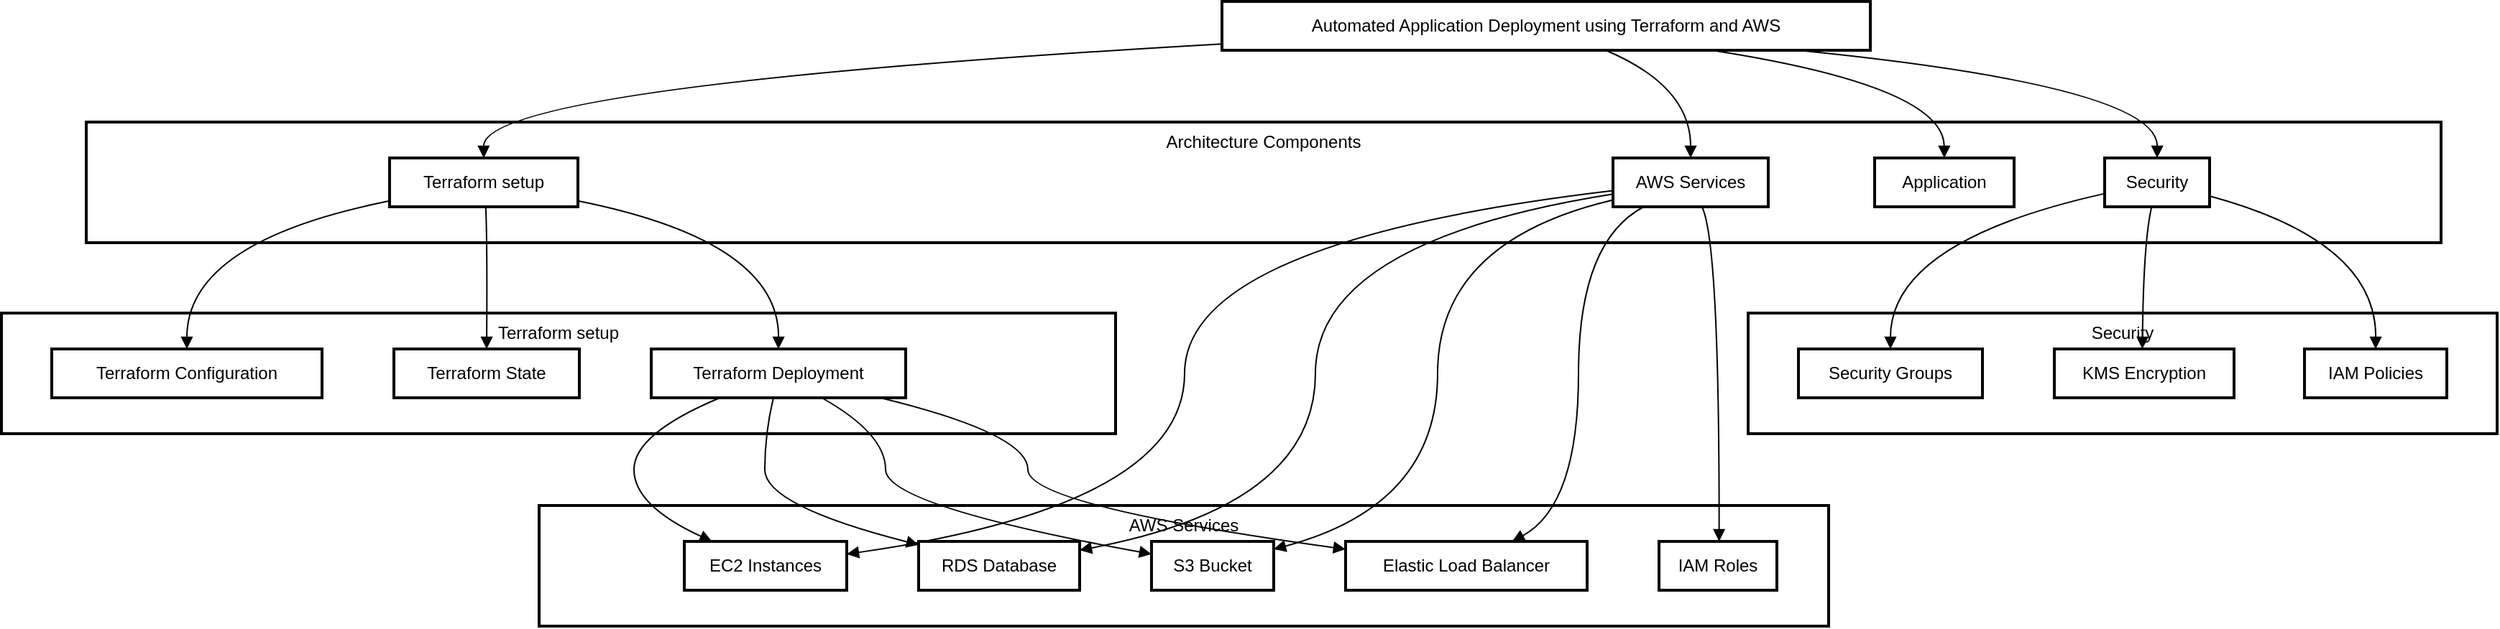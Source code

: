 <mxfile version="24.7.5">
  <diagram name="Page-1" id="X1DlVhuRWVqJeIuppRjV">
    <mxGraphModel>
      <root>
        <mxCell id="0" />
        <mxCell id="1" parent="0" />
        <mxCell id="2" value="Security" style="whiteSpace=wrap;strokeWidth=2;verticalAlign=top;" vertex="1" parent="1">
          <mxGeometry x="1215" y="217" width="521" height="84" as="geometry" />
        </mxCell>
        <mxCell id="3" value="Security Groups" style="whiteSpace=wrap;strokeWidth=2;" vertex="1" parent="1">
          <mxGeometry x="1250" y="242" width="128" height="34" as="geometry" />
        </mxCell>
        <mxCell id="4" value="KMS Encryption" style="whiteSpace=wrap;strokeWidth=2;" vertex="1" parent="1">
          <mxGeometry x="1428" y="242" width="125" height="34" as="geometry" />
        </mxCell>
        <mxCell id="5" value="IAM Policies" style="whiteSpace=wrap;strokeWidth=2;" vertex="1" parent="1">
          <mxGeometry x="1602" y="242" width="99" height="34" as="geometry" />
        </mxCell>
        <mxCell id="6" value="AWS Services" style="whiteSpace=wrap;strokeWidth=2;verticalAlign=top;" vertex="1" parent="1">
          <mxGeometry x="374" y="351" width="897" height="84" as="geometry" />
        </mxCell>
        <mxCell id="7" value="EC2 Instances" style="whiteSpace=wrap;strokeWidth=2;" vertex="1" parent="1">
          <mxGeometry x="475" y="376" width="113" height="34" as="geometry" />
        </mxCell>
        <mxCell id="8" value="RDS Database" style="whiteSpace=wrap;strokeWidth=2;" vertex="1" parent="1">
          <mxGeometry x="638" y="376" width="112" height="34" as="geometry" />
        </mxCell>
        <mxCell id="9" value="S3 Bucket" style="whiteSpace=wrap;strokeWidth=2;" vertex="1" parent="1">
          <mxGeometry x="800" y="376" width="85" height="34" as="geometry" />
        </mxCell>
        <mxCell id="10" value="Elastic Load Balancer" style="whiteSpace=wrap;strokeWidth=2;" vertex="1" parent="1">
          <mxGeometry x="935" y="376" width="168" height="34" as="geometry" />
        </mxCell>
        <mxCell id="11" value="IAM Roles" style="whiteSpace=wrap;strokeWidth=2;" vertex="1" parent="1">
          <mxGeometry x="1153" y="376" width="82" height="34" as="geometry" />
        </mxCell>
        <mxCell id="12" value="Terraform setup" style="whiteSpace=wrap;strokeWidth=2;verticalAlign=top;" vertex="1" parent="1">
          <mxGeometry y="217" width="775" height="84" as="geometry" />
        </mxCell>
        <mxCell id="13" value="Terraform Configuration" style="whiteSpace=wrap;strokeWidth=2;" vertex="1" parent="1">
          <mxGeometry x="35" y="242" width="188" height="34" as="geometry" />
        </mxCell>
        <mxCell id="14" value="Terraform State" style="whiteSpace=wrap;strokeWidth=2;" vertex="1" parent="1">
          <mxGeometry x="273" y="242" width="129" height="34" as="geometry" />
        </mxCell>
        <mxCell id="15" value="Terraform Deployment" style="whiteSpace=wrap;strokeWidth=2;" vertex="1" parent="1">
          <mxGeometry x="452" y="242" width="177" height="34" as="geometry" />
        </mxCell>
        <mxCell id="16" value="Architecture Components" style="whiteSpace=wrap;strokeWidth=2;verticalAlign=top;" vertex="1" parent="1">
          <mxGeometry x="59" y="84" width="1638" height="84" as="geometry" />
        </mxCell>
        <mxCell id="17" value="Terraform setup" style="whiteSpace=wrap;strokeWidth=2;" vertex="1" parent="1">
          <mxGeometry x="270" y="109" width="131" height="34" as="geometry" />
        </mxCell>
        <mxCell id="18" value="AWS Services" style="whiteSpace=wrap;strokeWidth=2;" vertex="1" parent="1">
          <mxGeometry x="1121" y="109" width="108" height="34" as="geometry" />
        </mxCell>
        <mxCell id="19" value="Application" style="whiteSpace=wrap;strokeWidth=2;" vertex="1" parent="1">
          <mxGeometry x="1303" y="109" width="97" height="34" as="geometry" />
        </mxCell>
        <mxCell id="20" value="Security" style="whiteSpace=wrap;strokeWidth=2;" vertex="1" parent="1">
          <mxGeometry x="1463" y="109" width="73" height="34" as="geometry" />
        </mxCell>
        <mxCell id="21" value="Automated Application Deployment using Terraform and AWS" style="whiteSpace=wrap;strokeWidth=2;" vertex="1" parent="1">
          <mxGeometry x="849" width="451" height="34" as="geometry" />
        </mxCell>
        <mxCell id="22" value="" style="curved=1;startArrow=none;endArrow=block;exitX=0;exitY=0.87;entryX=0.5;entryY=-0.01;" edge="1" parent="1" source="21" target="17">
          <mxGeometry relative="1" as="geometry">
            <Array as="points">
              <mxPoint x="335" y="59" />
            </Array>
          </mxGeometry>
        </mxCell>
        <mxCell id="23" value="" style="curved=1;startArrow=none;endArrow=block;exitX=0.59;exitY=0.99;entryX=0.5;entryY=-0.01;" edge="1" parent="1" source="21" target="18">
          <mxGeometry relative="1" as="geometry">
            <Array as="points">
              <mxPoint x="1175" y="59" />
            </Array>
          </mxGeometry>
        </mxCell>
        <mxCell id="24" value="" style="curved=1;startArrow=none;endArrow=block;exitX=0.75;exitY=0.99;entryX=0.5;entryY=-0.01;" edge="1" parent="1" source="21" target="19">
          <mxGeometry relative="1" as="geometry">
            <Array as="points">
              <mxPoint x="1351" y="59" />
            </Array>
          </mxGeometry>
        </mxCell>
        <mxCell id="25" value="" style="curved=1;startArrow=none;endArrow=block;exitX=0.88;exitY=0.99;entryX=0.5;entryY=-0.01;" edge="1" parent="1" source="21" target="20">
          <mxGeometry relative="1" as="geometry">
            <Array as="points">
              <mxPoint x="1500" y="59" />
            </Array>
          </mxGeometry>
        </mxCell>
        <mxCell id="26" value="" style="curved=1;startArrow=none;endArrow=block;exitX=0;exitY=0.88;entryX=0.5;entryY=0.01;" edge="1" parent="1" source="17" target="13">
          <mxGeometry relative="1" as="geometry">
            <Array as="points">
              <mxPoint x="129" y="167" />
            </Array>
          </mxGeometry>
        </mxCell>
        <mxCell id="27" value="" style="curved=1;startArrow=none;endArrow=block;exitX=0.51;exitY=0.98;entryX=0.5;entryY=0.01;" edge="1" parent="1" source="17" target="14">
          <mxGeometry relative="1" as="geometry">
            <Array as="points">
              <mxPoint x="338" y="167" />
            </Array>
          </mxGeometry>
        </mxCell>
        <mxCell id="28" value="" style="curved=1;startArrow=none;endArrow=block;exitX=1;exitY=0.88;entryX=0.5;entryY=0.01;" edge="1" parent="1" source="17" target="15">
          <mxGeometry relative="1" as="geometry">
            <Array as="points">
              <mxPoint x="541" y="167" />
            </Array>
          </mxGeometry>
        </mxCell>
        <mxCell id="29" value="" style="curved=1;startArrow=none;endArrow=block;exitX=0;exitY=0.67;entryX=1;entryY=0.26;" edge="1" parent="1" source="18" target="7">
          <mxGeometry relative="1" as="geometry">
            <Array as="points">
              <mxPoint x="823" y="167" />
              <mxPoint x="823" y="351" />
            </Array>
          </mxGeometry>
        </mxCell>
        <mxCell id="30" value="" style="curved=1;startArrow=none;endArrow=block;exitX=0;exitY=0.74;entryX=1;entryY=0.18;" edge="1" parent="1" source="18" target="8">
          <mxGeometry relative="1" as="geometry">
            <Array as="points">
              <mxPoint x="914" y="167" />
              <mxPoint x="914" y="351" />
            </Array>
          </mxGeometry>
        </mxCell>
        <mxCell id="31" value="" style="curved=1;startArrow=none;endArrow=block;exitX=0;exitY=0.86;entryX=1;entryY=0.16;" edge="1" parent="1" source="18" target="9">
          <mxGeometry relative="1" as="geometry">
            <Array as="points">
              <mxPoint x="999" y="167" />
              <mxPoint x="999" y="351" />
            </Array>
          </mxGeometry>
        </mxCell>
        <mxCell id="32" value="" style="curved=1;startArrow=none;endArrow=block;exitX=0.21;exitY=0.98;entryX=0.69;entryY=0;" edge="1" parent="1" source="18" target="10">
          <mxGeometry relative="1" as="geometry">
            <Array as="points">
              <mxPoint x="1097" y="167" />
              <mxPoint x="1097" y="351" />
            </Array>
          </mxGeometry>
        </mxCell>
        <mxCell id="33" value="" style="curved=1;startArrow=none;endArrow=block;exitX=0.57;exitY=0.98;entryX=0.51;entryY=0;" edge="1" parent="1" source="18" target="11">
          <mxGeometry relative="1" as="geometry">
            <Array as="points">
              <mxPoint x="1195" y="167" />
            </Array>
          </mxGeometry>
        </mxCell>
        <mxCell id="34" value="" style="curved=1;startArrow=none;endArrow=block;exitX=0;exitY=0.73;entryX=0.5;entryY=0.01;" edge="1" parent="1" source="20" target="3">
          <mxGeometry relative="1" as="geometry">
            <Array as="points">
              <mxPoint x="1314" y="167" />
            </Array>
          </mxGeometry>
        </mxCell>
        <mxCell id="35" value="" style="curved=1;startArrow=none;endArrow=block;exitX=0.45;exitY=0.98;entryX=0.49;entryY=0.01;" edge="1" parent="1" source="20" target="4">
          <mxGeometry relative="1" as="geometry">
            <Array as="points">
              <mxPoint x="1490" y="167" />
            </Array>
          </mxGeometry>
        </mxCell>
        <mxCell id="36" value="" style="curved=1;startArrow=none;endArrow=block;exitX=1;exitY=0.78;entryX=0.5;entryY=0.01;" edge="1" parent="1" source="20" target="5">
          <mxGeometry relative="1" as="geometry">
            <Array as="points">
              <mxPoint x="1652" y="167" />
            </Array>
          </mxGeometry>
        </mxCell>
        <mxCell id="37" value="" style="curved=1;startArrow=none;endArrow=block;exitX=0.27;exitY=1;entryX=0.17;entryY=0;" edge="1" parent="1" source="15" target="7">
          <mxGeometry relative="1" as="geometry">
            <Array as="points">
              <mxPoint x="440" y="301" />
              <mxPoint x="440" y="351" />
            </Array>
          </mxGeometry>
        </mxCell>
        <mxCell id="38" value="" style="curved=1;startArrow=none;endArrow=block;exitX=0.48;exitY=1;entryX=0;entryY=0.07;" edge="1" parent="1" source="15" target="8">
          <mxGeometry relative="1" as="geometry">
            <Array as="points">
              <mxPoint x="531" y="301" />
              <mxPoint x="531" y="351" />
            </Array>
          </mxGeometry>
        </mxCell>
        <mxCell id="39" value="" style="curved=1;startArrow=none;endArrow=block;exitX=0.67;exitY=1;entryX=0;entryY=0.26;" edge="1" parent="1" source="15" target="9">
          <mxGeometry relative="1" as="geometry">
            <Array as="points">
              <mxPoint x="615" y="301" />
              <mxPoint x="615" y="351" />
            </Array>
          </mxGeometry>
        </mxCell>
        <mxCell id="40" value="" style="curved=1;startArrow=none;endArrow=block;exitX=0.9;exitY=1;entryX=0;entryY=0.16;" edge="1" parent="1" source="15" target="10">
          <mxGeometry relative="1" as="geometry">
            <Array as="points">
              <mxPoint x="714" y="301" />
              <mxPoint x="714" y="351" />
            </Array>
          </mxGeometry>
        </mxCell>
      </root>
    </mxGraphModel>
  </diagram>
</mxfile>

